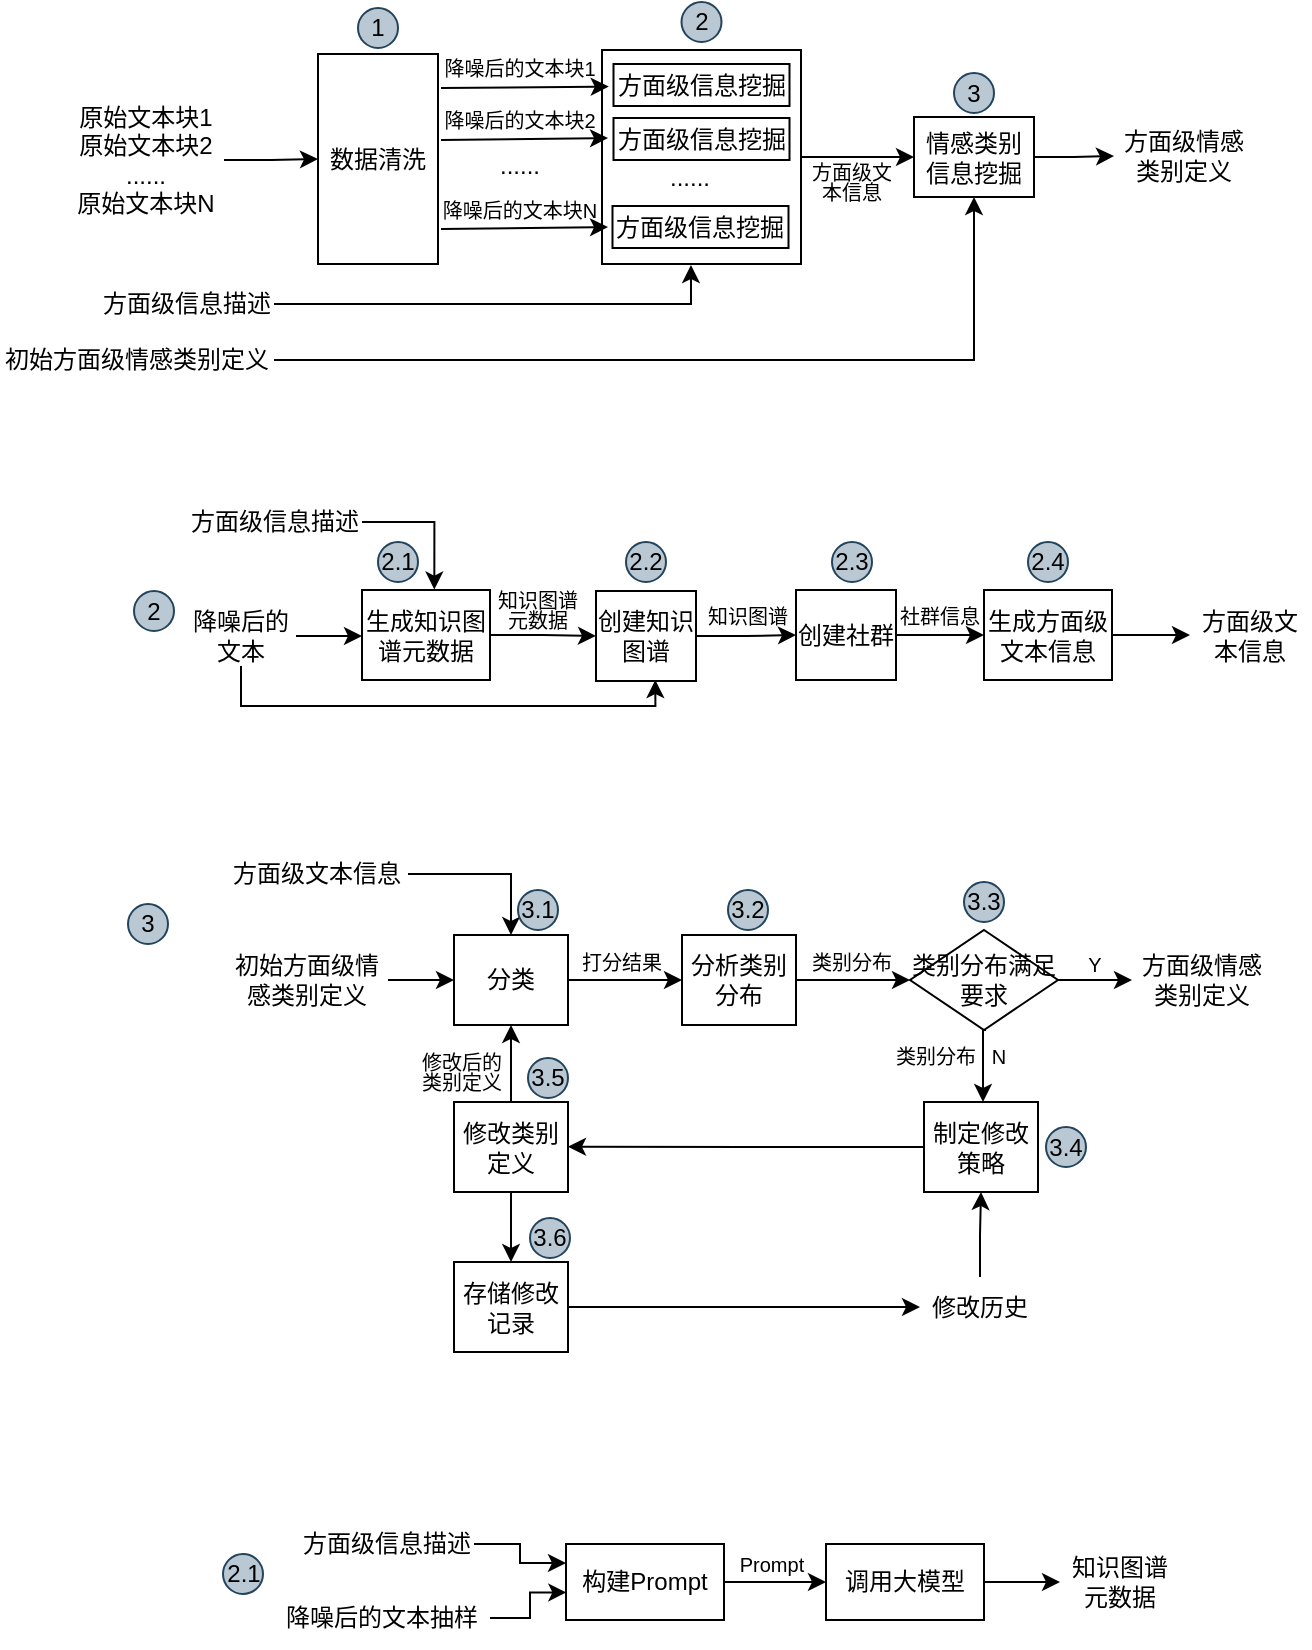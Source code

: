 <mxfile version="24.7.5">
  <diagram name="第 1 页" id="x-QEAbta-AVP9oPIon_w">
    <mxGraphModel dx="1197" dy="771" grid="0" gridSize="10" guides="1" tooltips="1" connect="1" arrows="1" fold="1" page="0" pageScale="1" pageWidth="827" pageHeight="1169" math="0" shadow="0">
      <root>
        <mxCell id="0" />
        <mxCell id="1" parent="0" />
        <mxCell id="vtAz4cOcmQASGgDo1OFz-104" style="edgeStyle=orthogonalEdgeStyle;rounded=0;orthogonalLoop=1;jettySize=auto;html=1;exitX=1;exitY=0.5;exitDx=0;exitDy=0;entryX=0;entryY=0.5;entryDx=0;entryDy=0;" edge="1" parent="1" source="vtAz4cOcmQASGgDo1OFz-1" target="vtAz4cOcmQASGgDo1OFz-2">
          <mxGeometry relative="1" as="geometry" />
        </mxCell>
        <mxCell id="vtAz4cOcmQASGgDo1OFz-1" value="原始文本块1&lt;div&gt;原始文本块2&lt;br&gt;&lt;/div&gt;&lt;div&gt;......&lt;/div&gt;&lt;div&gt;原始文本块N&lt;br&gt;&lt;/div&gt;" style="text;html=1;align=center;verticalAlign=middle;whiteSpace=wrap;rounded=0;" vertex="1" parent="1">
          <mxGeometry x="-210" y="8" width="78" height="62" as="geometry" />
        </mxCell>
        <mxCell id="vtAz4cOcmQASGgDo1OFz-2" value="数据清洗" style="rounded=0;whiteSpace=wrap;html=1;" vertex="1" parent="1">
          <mxGeometry x="-85" y="-14" width="60" height="105" as="geometry" />
        </mxCell>
        <mxCell id="vtAz4cOcmQASGgDo1OFz-14" style="edgeStyle=orthogonalEdgeStyle;rounded=0;orthogonalLoop=1;jettySize=auto;html=1;exitX=1;exitY=0.5;exitDx=0;exitDy=0;entryX=0;entryY=0.5;entryDx=0;entryDy=0;" edge="1" parent="1" source="vtAz4cOcmQASGgDo1OFz-3" target="vtAz4cOcmQASGgDo1OFz-4">
          <mxGeometry relative="1" as="geometry" />
        </mxCell>
        <mxCell id="vtAz4cOcmQASGgDo1OFz-3" value="" style="rounded=0;whiteSpace=wrap;html=1;" vertex="1" parent="1">
          <mxGeometry x="57" y="-16" width="99.5" height="107" as="geometry" />
        </mxCell>
        <mxCell id="vtAz4cOcmQASGgDo1OFz-20" style="edgeStyle=orthogonalEdgeStyle;rounded=0;orthogonalLoop=1;jettySize=auto;html=1;exitX=1;exitY=0.5;exitDx=0;exitDy=0;" edge="1" parent="1" source="vtAz4cOcmQASGgDo1OFz-4" target="vtAz4cOcmQASGgDo1OFz-5">
          <mxGeometry relative="1" as="geometry" />
        </mxCell>
        <mxCell id="vtAz4cOcmQASGgDo1OFz-4" value="情感类别信息挖掘" style="rounded=0;whiteSpace=wrap;html=1;" vertex="1" parent="1">
          <mxGeometry x="213" y="17.5" width="60" height="40" as="geometry" />
        </mxCell>
        <mxCell id="vtAz4cOcmQASGgDo1OFz-5" value="方面级情感类别定义" style="text;html=1;align=center;verticalAlign=middle;whiteSpace=wrap;rounded=0;" vertex="1" parent="1">
          <mxGeometry x="313" y="22" width="70" height="30" as="geometry" />
        </mxCell>
        <mxCell id="vtAz4cOcmQASGgDo1OFz-12" value="方面级信息描述" style="text;html=1;align=center;verticalAlign=middle;whiteSpace=wrap;rounded=0;" vertex="1" parent="1">
          <mxGeometry x="-194" y="96" width="87" height="30" as="geometry" />
        </mxCell>
        <mxCell id="vtAz4cOcmQASGgDo1OFz-15" value="&lt;p style=&quot;line-height: 100%; font-size: 10px;&quot;&gt;&lt;font style=&quot;font-size: 10px;&quot;&gt;方面级文本信息&lt;/font&gt;&lt;/p&gt;" style="text;html=1;align=center;verticalAlign=middle;whiteSpace=wrap;rounded=0;spacing=2;fontSize=10;" vertex="1" parent="1">
          <mxGeometry x="160" y="44.5" width="44" height="10" as="geometry" />
        </mxCell>
        <mxCell id="vtAz4cOcmQASGgDo1OFz-18" style="edgeStyle=orthogonalEdgeStyle;rounded=0;orthogonalLoop=1;jettySize=auto;html=1;exitX=1;exitY=0.5;exitDx=0;exitDy=0;entryX=0.5;entryY=1;entryDx=0;entryDy=0;" edge="1" parent="1" source="vtAz4cOcmQASGgDo1OFz-16" target="vtAz4cOcmQASGgDo1OFz-4">
          <mxGeometry relative="1" as="geometry" />
        </mxCell>
        <mxCell id="vtAz4cOcmQASGgDo1OFz-16" value="初始方面级情感类别定义" style="text;html=1;align=center;verticalAlign=middle;whiteSpace=wrap;rounded=0;" vertex="1" parent="1">
          <mxGeometry x="-244" y="124" width="137" height="30" as="geometry" />
        </mxCell>
        <mxCell id="vtAz4cOcmQASGgDo1OFz-19" style="edgeStyle=orthogonalEdgeStyle;rounded=0;orthogonalLoop=1;jettySize=auto;html=1;exitX=1;exitY=0.5;exitDx=0;exitDy=0;entryX=0.447;entryY=1.005;entryDx=0;entryDy=0;entryPerimeter=0;" edge="1" parent="1" source="vtAz4cOcmQASGgDo1OFz-12" target="vtAz4cOcmQASGgDo1OFz-3">
          <mxGeometry relative="1" as="geometry" />
        </mxCell>
        <mxCell id="vtAz4cOcmQASGgDo1OFz-23" value="1" style="ellipse;whiteSpace=wrap;html=1;aspect=fixed;fillColor=#bac8d3;strokeColor=#23445d;" vertex="1" parent="1">
          <mxGeometry x="-65" y="-37" width="20" height="20" as="geometry" />
        </mxCell>
        <mxCell id="vtAz4cOcmQASGgDo1OFz-24" value="2" style="ellipse;whiteSpace=wrap;html=1;aspect=fixed;fillColor=#bac8d3;strokeColor=#23445d;" vertex="1" parent="1">
          <mxGeometry x="96.75" y="-40" width="20" height="20" as="geometry" />
        </mxCell>
        <mxCell id="vtAz4cOcmQASGgDo1OFz-25" value="3" style="ellipse;whiteSpace=wrap;html=1;aspect=fixed;fillColor=#bac8d3;strokeColor=#23445d;" vertex="1" parent="1">
          <mxGeometry x="233" y="-4.5" width="20" height="20" as="geometry" />
        </mxCell>
        <mxCell id="vtAz4cOcmQASGgDo1OFz-26" value="2" style="ellipse;whiteSpace=wrap;html=1;aspect=fixed;fillColor=#bac8d3;strokeColor=#23445d;" vertex="1" parent="1">
          <mxGeometry x="-177" y="254.5" width="20" height="20" as="geometry" />
        </mxCell>
        <mxCell id="vtAz4cOcmQASGgDo1OFz-33" style="edgeStyle=orthogonalEdgeStyle;rounded=0;orthogonalLoop=1;jettySize=auto;html=1;exitX=1;exitY=0.5;exitDx=0;exitDy=0;entryX=0;entryY=0.5;entryDx=0;entryDy=0;" edge="1" parent="1" source="vtAz4cOcmQASGgDo1OFz-27" target="vtAz4cOcmQASGgDo1OFz-28">
          <mxGeometry relative="1" as="geometry" />
        </mxCell>
        <mxCell id="vtAz4cOcmQASGgDo1OFz-27" value="降噪后的文本" style="text;html=1;align=center;verticalAlign=middle;whiteSpace=wrap;rounded=0;" vertex="1" parent="1">
          <mxGeometry x="-151" y="262" width="55" height="30" as="geometry" />
        </mxCell>
        <mxCell id="vtAz4cOcmQASGgDo1OFz-34" style="edgeStyle=orthogonalEdgeStyle;rounded=0;orthogonalLoop=1;jettySize=auto;html=1;exitX=1;exitY=0.5;exitDx=0;exitDy=0;entryX=0;entryY=0.5;entryDx=0;entryDy=0;" edge="1" parent="1" source="vtAz4cOcmQASGgDo1OFz-28" target="vtAz4cOcmQASGgDo1OFz-29">
          <mxGeometry relative="1" as="geometry" />
        </mxCell>
        <mxCell id="vtAz4cOcmQASGgDo1OFz-28" value="生成知识图谱元数据" style="rounded=0;whiteSpace=wrap;html=1;" vertex="1" parent="1">
          <mxGeometry x="-63" y="254" width="64" height="45" as="geometry" />
        </mxCell>
        <mxCell id="vtAz4cOcmQASGgDo1OFz-37" style="edgeStyle=orthogonalEdgeStyle;rounded=0;orthogonalLoop=1;jettySize=auto;html=1;exitX=1;exitY=0.5;exitDx=0;exitDy=0;entryX=0;entryY=0.5;entryDx=0;entryDy=0;" edge="1" parent="1" source="vtAz4cOcmQASGgDo1OFz-29" target="vtAz4cOcmQASGgDo1OFz-30">
          <mxGeometry relative="1" as="geometry" />
        </mxCell>
        <mxCell id="vtAz4cOcmQASGgDo1OFz-29" value="创建知识图谱" style="rounded=0;whiteSpace=wrap;html=1;" vertex="1" parent="1">
          <mxGeometry x="54" y="254.5" width="50" height="45" as="geometry" />
        </mxCell>
        <mxCell id="vtAz4cOcmQASGgDo1OFz-39" style="edgeStyle=orthogonalEdgeStyle;rounded=0;orthogonalLoop=1;jettySize=auto;html=1;exitX=1;exitY=0.5;exitDx=0;exitDy=0;entryX=0;entryY=0.5;entryDx=0;entryDy=0;" edge="1" parent="1" source="vtAz4cOcmQASGgDo1OFz-30" target="vtAz4cOcmQASGgDo1OFz-31">
          <mxGeometry relative="1" as="geometry" />
        </mxCell>
        <mxCell id="vtAz4cOcmQASGgDo1OFz-30" value="创建社群" style="rounded=0;whiteSpace=wrap;html=1;" vertex="1" parent="1">
          <mxGeometry x="154" y="254" width="50" height="45" as="geometry" />
        </mxCell>
        <mxCell id="vtAz4cOcmQASGgDo1OFz-41" style="edgeStyle=orthogonalEdgeStyle;rounded=0;orthogonalLoop=1;jettySize=auto;html=1;exitX=1;exitY=0.5;exitDx=0;exitDy=0;" edge="1" parent="1" source="vtAz4cOcmQASGgDo1OFz-31" target="vtAz4cOcmQASGgDo1OFz-32">
          <mxGeometry relative="1" as="geometry" />
        </mxCell>
        <mxCell id="vtAz4cOcmQASGgDo1OFz-31" value="生成方面级文本信息" style="rounded=0;whiteSpace=wrap;html=1;" vertex="1" parent="1">
          <mxGeometry x="248" y="254" width="64" height="45" as="geometry" />
        </mxCell>
        <mxCell id="vtAz4cOcmQASGgDo1OFz-32" value="方面级文本信息" style="text;html=1;align=center;verticalAlign=middle;whiteSpace=wrap;rounded=0;" vertex="1" parent="1">
          <mxGeometry x="351" y="261.5" width="60" height="30" as="geometry" />
        </mxCell>
        <mxCell id="vtAz4cOcmQASGgDo1OFz-35" value="&lt;p style=&quot;line-height: 100%; font-size: 10px;&quot;&gt;&lt;font style=&quot;font-size: 10px;&quot;&gt;知识图谱元数据&lt;/font&gt;&lt;/p&gt;" style="text;html=1;align=center;verticalAlign=middle;whiteSpace=wrap;rounded=0;spacing=2;fontSize=10;" vertex="1" parent="1">
          <mxGeometry x="3" y="258.5" width="44" height="10" as="geometry" />
        </mxCell>
        <mxCell id="vtAz4cOcmQASGgDo1OFz-36" style="edgeStyle=orthogonalEdgeStyle;rounded=0;orthogonalLoop=1;jettySize=auto;html=1;exitX=0.5;exitY=1;exitDx=0;exitDy=0;entryX=0.593;entryY=0.989;entryDx=0;entryDy=0;entryPerimeter=0;" edge="1" parent="1" source="vtAz4cOcmQASGgDo1OFz-27" target="vtAz4cOcmQASGgDo1OFz-29">
          <mxGeometry relative="1" as="geometry" />
        </mxCell>
        <mxCell id="vtAz4cOcmQASGgDo1OFz-38" value="&lt;p style=&quot;line-height: 100%; font-size: 10px;&quot;&gt;&lt;font style=&quot;font-size: 10px;&quot;&gt;知识图谱&lt;/font&gt;&lt;/p&gt;" style="text;html=1;align=center;verticalAlign=middle;whiteSpace=wrap;rounded=0;spacing=2;fontSize=10;" vertex="1" parent="1">
          <mxGeometry x="108" y="261.5" width="44" height="10" as="geometry" />
        </mxCell>
        <mxCell id="vtAz4cOcmQASGgDo1OFz-40" value="&lt;p style=&quot;line-height: 100%; font-size: 10px;&quot;&gt;&lt;font style=&quot;font-size: 10px;&quot;&gt;社群信息&lt;/font&gt;&lt;/p&gt;" style="text;html=1;align=center;verticalAlign=middle;whiteSpace=wrap;rounded=0;spacing=2;fontSize=10;" vertex="1" parent="1">
          <mxGeometry x="204" y="262" width="44" height="10" as="geometry" />
        </mxCell>
        <mxCell id="vtAz4cOcmQASGgDo1OFz-42" value="3" style="ellipse;whiteSpace=wrap;html=1;aspect=fixed;fillColor=#bac8d3;strokeColor=#23445d;" vertex="1" parent="1">
          <mxGeometry x="-180" y="411" width="20" height="20" as="geometry" />
        </mxCell>
        <mxCell id="vtAz4cOcmQASGgDo1OFz-55" style="edgeStyle=orthogonalEdgeStyle;rounded=0;orthogonalLoop=1;jettySize=auto;html=1;exitX=1;exitY=0.5;exitDx=0;exitDy=0;entryX=0.5;entryY=0;entryDx=0;entryDy=0;" edge="1" parent="1" source="vtAz4cOcmQASGgDo1OFz-43" target="vtAz4cOcmQASGgDo1OFz-46">
          <mxGeometry relative="1" as="geometry" />
        </mxCell>
        <mxCell id="vtAz4cOcmQASGgDo1OFz-43" value="方面级文本信息" style="text;html=1;align=center;verticalAlign=middle;whiteSpace=wrap;rounded=0;" vertex="1" parent="1">
          <mxGeometry x="-132.5" y="381" width="92.5" height="30" as="geometry" />
        </mxCell>
        <mxCell id="vtAz4cOcmQASGgDo1OFz-53" style="edgeStyle=orthogonalEdgeStyle;rounded=0;orthogonalLoop=1;jettySize=auto;html=1;exitX=1;exitY=0.5;exitDx=0;exitDy=0;entryX=0;entryY=0.5;entryDx=0;entryDy=0;" edge="1" parent="1" source="vtAz4cOcmQASGgDo1OFz-44" target="vtAz4cOcmQASGgDo1OFz-46">
          <mxGeometry relative="1" as="geometry" />
        </mxCell>
        <mxCell id="vtAz4cOcmQASGgDo1OFz-44" value="初始方面级情感类别定义" style="text;html=1;align=center;verticalAlign=middle;whiteSpace=wrap;rounded=0;" vertex="1" parent="1">
          <mxGeometry x="-132.5" y="434" width="82.5" height="30" as="geometry" />
        </mxCell>
        <mxCell id="vtAz4cOcmQASGgDo1OFz-56" style="edgeStyle=orthogonalEdgeStyle;rounded=0;orthogonalLoop=1;jettySize=auto;html=1;exitX=1;exitY=0.5;exitDx=0;exitDy=0;entryX=0;entryY=0.5;entryDx=0;entryDy=0;" edge="1" parent="1" source="vtAz4cOcmQASGgDo1OFz-46" target="vtAz4cOcmQASGgDo1OFz-47">
          <mxGeometry relative="1" as="geometry" />
        </mxCell>
        <mxCell id="vtAz4cOcmQASGgDo1OFz-46" value="分类" style="rounded=0;whiteSpace=wrap;html=1;" vertex="1" parent="1">
          <mxGeometry x="-17" y="426.5" width="57" height="45" as="geometry" />
        </mxCell>
        <mxCell id="vtAz4cOcmQASGgDo1OFz-58" style="edgeStyle=orthogonalEdgeStyle;rounded=0;orthogonalLoop=1;jettySize=auto;html=1;exitX=1;exitY=0.5;exitDx=0;exitDy=0;entryX=0;entryY=0.5;entryDx=0;entryDy=0;" edge="1" parent="1" source="vtAz4cOcmQASGgDo1OFz-47" target="vtAz4cOcmQASGgDo1OFz-48">
          <mxGeometry relative="1" as="geometry" />
        </mxCell>
        <mxCell id="vtAz4cOcmQASGgDo1OFz-47" value="分析类别分布" style="rounded=0;whiteSpace=wrap;html=1;" vertex="1" parent="1">
          <mxGeometry x="97" y="426.5" width="57" height="45" as="geometry" />
        </mxCell>
        <mxCell id="vtAz4cOcmQASGgDo1OFz-60" style="edgeStyle=orthogonalEdgeStyle;rounded=0;orthogonalLoop=1;jettySize=auto;html=1;exitX=1;exitY=0.5;exitDx=0;exitDy=0;" edge="1" parent="1" source="vtAz4cOcmQASGgDo1OFz-48" target="vtAz4cOcmQASGgDo1OFz-49">
          <mxGeometry relative="1" as="geometry" />
        </mxCell>
        <mxCell id="vtAz4cOcmQASGgDo1OFz-62" style="edgeStyle=orthogonalEdgeStyle;rounded=0;orthogonalLoop=1;jettySize=auto;html=1;exitX=0.5;exitY=1;exitDx=0;exitDy=0;entryX=0.5;entryY=0;entryDx=0;entryDy=0;" edge="1" parent="1">
          <mxGeometry relative="1" as="geometry">
            <mxPoint x="249" y="474" as="sourcePoint" />
            <mxPoint x="247.5" y="510" as="targetPoint" />
          </mxGeometry>
        </mxCell>
        <mxCell id="vtAz4cOcmQASGgDo1OFz-48" value="类别分布满足要求" style="rhombus;whiteSpace=wrap;html=1;" vertex="1" parent="1">
          <mxGeometry x="211" y="424" width="74" height="50" as="geometry" />
        </mxCell>
        <mxCell id="vtAz4cOcmQASGgDo1OFz-49" value="方面级情感类别定义" style="text;html=1;align=center;verticalAlign=middle;whiteSpace=wrap;rounded=0;" vertex="1" parent="1">
          <mxGeometry x="322" y="434" width="70" height="30" as="geometry" />
        </mxCell>
        <mxCell id="vtAz4cOcmQASGgDo1OFz-66" style="edgeStyle=orthogonalEdgeStyle;rounded=0;orthogonalLoop=1;jettySize=auto;html=1;exitX=0;exitY=0.5;exitDx=0;exitDy=0;" edge="1" parent="1" source="vtAz4cOcmQASGgDo1OFz-51">
          <mxGeometry relative="1" as="geometry">
            <mxPoint x="40" y="532.333" as="targetPoint" />
          </mxGeometry>
        </mxCell>
        <mxCell id="vtAz4cOcmQASGgDo1OFz-51" value="制定修改策略" style="rounded=0;whiteSpace=wrap;html=1;" vertex="1" parent="1">
          <mxGeometry x="218" y="510" width="57" height="45" as="geometry" />
        </mxCell>
        <mxCell id="vtAz4cOcmQASGgDo1OFz-64" style="edgeStyle=orthogonalEdgeStyle;rounded=0;orthogonalLoop=1;jettySize=auto;html=1;exitX=0.5;exitY=0;exitDx=0;exitDy=0;entryX=0.5;entryY=1;entryDx=0;entryDy=0;" edge="1" parent="1" source="vtAz4cOcmQASGgDo1OFz-52" target="vtAz4cOcmQASGgDo1OFz-46">
          <mxGeometry relative="1" as="geometry" />
        </mxCell>
        <mxCell id="vtAz4cOcmQASGgDo1OFz-69" style="edgeStyle=orthogonalEdgeStyle;rounded=0;orthogonalLoop=1;jettySize=auto;html=1;exitX=0.5;exitY=1;exitDx=0;exitDy=0;entryX=0.5;entryY=0;entryDx=0;entryDy=0;" edge="1" parent="1" source="vtAz4cOcmQASGgDo1OFz-52" target="vtAz4cOcmQASGgDo1OFz-68">
          <mxGeometry relative="1" as="geometry" />
        </mxCell>
        <mxCell id="vtAz4cOcmQASGgDo1OFz-52" value="修改类别定义" style="rounded=0;whiteSpace=wrap;html=1;" vertex="1" parent="1">
          <mxGeometry x="-17" y="510" width="57" height="45" as="geometry" />
        </mxCell>
        <mxCell id="vtAz4cOcmQASGgDo1OFz-57" value="&lt;p style=&quot;line-height: 100%; font-size: 10px;&quot;&gt;打分结果&lt;/p&gt;" style="text;html=1;align=center;verticalAlign=middle;whiteSpace=wrap;rounded=0;spacing=2;fontSize=10;" vertex="1" parent="1">
          <mxGeometry x="45" y="435" width="44" height="10" as="geometry" />
        </mxCell>
        <mxCell id="vtAz4cOcmQASGgDo1OFz-59" value="&lt;p style=&quot;line-height: 100%; font-size: 10px;&quot;&gt;类别分布&lt;/p&gt;" style="text;html=1;align=center;verticalAlign=middle;whiteSpace=wrap;rounded=0;spacing=2;fontSize=10;" vertex="1" parent="1">
          <mxGeometry x="160" y="435" width="44" height="10" as="geometry" />
        </mxCell>
        <mxCell id="vtAz4cOcmQASGgDo1OFz-61" value="&lt;p style=&quot;line-height: 100%; font-size: 10px;&quot;&gt;Y&lt;/p&gt;" style="text;html=1;align=center;verticalAlign=middle;whiteSpace=wrap;rounded=0;spacing=2;fontSize=10;" vertex="1" parent="1">
          <mxGeometry x="296" y="435.5" width="15" height="10" as="geometry" />
        </mxCell>
        <mxCell id="vtAz4cOcmQASGgDo1OFz-63" value="&lt;p style=&quot;line-height: 100%; font-size: 10px;&quot;&gt;N&lt;/p&gt;" style="text;html=1;align=center;verticalAlign=middle;whiteSpace=wrap;rounded=0;spacing=2;fontSize=10;" vertex="1" parent="1">
          <mxGeometry x="248" y="482" width="15" height="10" as="geometry" />
        </mxCell>
        <mxCell id="vtAz4cOcmQASGgDo1OFz-65" value="&lt;p style=&quot;line-height: 100%; font-size: 10px;&quot;&gt;修改后的类别定义&lt;/p&gt;" style="text;html=1;align=center;verticalAlign=middle;whiteSpace=wrap;rounded=0;spacing=2;fontSize=10;" vertex="1" parent="1">
          <mxGeometry x="-35" y="490" width="44" height="10" as="geometry" />
        </mxCell>
        <mxCell id="vtAz4cOcmQASGgDo1OFz-67" value="&lt;p style=&quot;line-height: 100%; font-size: 10px;&quot;&gt;类别分布&lt;/p&gt;" style="text;html=1;align=center;verticalAlign=middle;whiteSpace=wrap;rounded=0;spacing=2;fontSize=10;" vertex="1" parent="1">
          <mxGeometry x="202" y="482" width="44" height="10" as="geometry" />
        </mxCell>
        <mxCell id="vtAz4cOcmQASGgDo1OFz-72" style="edgeStyle=orthogonalEdgeStyle;rounded=0;orthogonalLoop=1;jettySize=auto;html=1;exitX=1;exitY=0.5;exitDx=0;exitDy=0;entryX=0;entryY=0.5;entryDx=0;entryDy=0;" edge="1" parent="1" source="vtAz4cOcmQASGgDo1OFz-68" target="vtAz4cOcmQASGgDo1OFz-71">
          <mxGeometry relative="1" as="geometry" />
        </mxCell>
        <mxCell id="vtAz4cOcmQASGgDo1OFz-68" value="存储修改记录" style="rounded=0;whiteSpace=wrap;html=1;" vertex="1" parent="1">
          <mxGeometry x="-17" y="590" width="57" height="45" as="geometry" />
        </mxCell>
        <mxCell id="vtAz4cOcmQASGgDo1OFz-73" style="edgeStyle=orthogonalEdgeStyle;rounded=0;orthogonalLoop=1;jettySize=auto;html=1;exitX=0.5;exitY=0;exitDx=0;exitDy=0;entryX=0.5;entryY=1;entryDx=0;entryDy=0;" edge="1" parent="1" source="vtAz4cOcmQASGgDo1OFz-71" target="vtAz4cOcmQASGgDo1OFz-51">
          <mxGeometry relative="1" as="geometry" />
        </mxCell>
        <mxCell id="vtAz4cOcmQASGgDo1OFz-71" value="修改历史" style="text;html=1;align=center;verticalAlign=middle;whiteSpace=wrap;rounded=0;" vertex="1" parent="1">
          <mxGeometry x="216" y="597.5" width="60" height="30" as="geometry" />
        </mxCell>
        <mxCell id="vtAz4cOcmQASGgDo1OFz-75" value="方面级信息描述" style="text;html=1;align=center;verticalAlign=middle;whiteSpace=wrap;rounded=0;" vertex="1" parent="1">
          <mxGeometry x="-150" y="205" width="87" height="30" as="geometry" />
        </mxCell>
        <mxCell id="vtAz4cOcmQASGgDo1OFz-76" style="edgeStyle=orthogonalEdgeStyle;rounded=0;orthogonalLoop=1;jettySize=auto;html=1;exitX=1;exitY=0.5;exitDx=0;exitDy=0;entryX=0.565;entryY=-0.005;entryDx=0;entryDy=0;entryPerimeter=0;" edge="1" parent="1" source="vtAz4cOcmQASGgDo1OFz-75" target="vtAz4cOcmQASGgDo1OFz-28">
          <mxGeometry relative="1" as="geometry" />
        </mxCell>
        <mxCell id="vtAz4cOcmQASGgDo1OFz-78" value="2.1" style="ellipse;whiteSpace=wrap;html=1;aspect=fixed;fillColor=#bac8d3;strokeColor=#23445d;" vertex="1" parent="1">
          <mxGeometry x="-55" y="230" width="20" height="20" as="geometry" />
        </mxCell>
        <mxCell id="vtAz4cOcmQASGgDo1OFz-79" value="2.2" style="ellipse;whiteSpace=wrap;html=1;aspect=fixed;fillColor=#bac8d3;strokeColor=#23445d;" vertex="1" parent="1">
          <mxGeometry x="69" y="230" width="20" height="20" as="geometry" />
        </mxCell>
        <mxCell id="vtAz4cOcmQASGgDo1OFz-80" value="2.3" style="ellipse;whiteSpace=wrap;html=1;aspect=fixed;fillColor=#bac8d3;strokeColor=#23445d;" vertex="1" parent="1">
          <mxGeometry x="172" y="230" width="20" height="20" as="geometry" />
        </mxCell>
        <mxCell id="vtAz4cOcmQASGgDo1OFz-81" value="2.4" style="ellipse;whiteSpace=wrap;html=1;aspect=fixed;fillColor=#bac8d3;strokeColor=#23445d;" vertex="1" parent="1">
          <mxGeometry x="270" y="230" width="20" height="20" as="geometry" />
        </mxCell>
        <mxCell id="vtAz4cOcmQASGgDo1OFz-82" value="3.1" style="ellipse;whiteSpace=wrap;html=1;aspect=fixed;fillColor=#bac8d3;strokeColor=#23445d;" vertex="1" parent="1">
          <mxGeometry x="15" y="404" width="20" height="20" as="geometry" />
        </mxCell>
        <mxCell id="vtAz4cOcmQASGgDo1OFz-83" value="3.2" style="ellipse;whiteSpace=wrap;html=1;aspect=fixed;fillColor=#bac8d3;strokeColor=#23445d;" vertex="1" parent="1">
          <mxGeometry x="120" y="404" width="20" height="20" as="geometry" />
        </mxCell>
        <mxCell id="vtAz4cOcmQASGgDo1OFz-84" value="3.3" style="ellipse;whiteSpace=wrap;html=1;aspect=fixed;fillColor=#bac8d3;strokeColor=#23445d;" vertex="1" parent="1">
          <mxGeometry x="238" y="400" width="20" height="20" as="geometry" />
        </mxCell>
        <mxCell id="vtAz4cOcmQASGgDo1OFz-85" value="3.4" style="ellipse;whiteSpace=wrap;html=1;aspect=fixed;fillColor=#bac8d3;strokeColor=#23445d;" vertex="1" parent="1">
          <mxGeometry x="279" y="522.5" width="20" height="20" as="geometry" />
        </mxCell>
        <mxCell id="vtAz4cOcmQASGgDo1OFz-86" value="3.5" style="ellipse;whiteSpace=wrap;html=1;aspect=fixed;fillColor=#bac8d3;strokeColor=#23445d;" vertex="1" parent="1">
          <mxGeometry x="20" y="488" width="20" height="20" as="geometry" />
        </mxCell>
        <mxCell id="vtAz4cOcmQASGgDo1OFz-87" value="3.6" style="ellipse;whiteSpace=wrap;html=1;aspect=fixed;fillColor=#bac8d3;strokeColor=#23445d;" vertex="1" parent="1">
          <mxGeometry x="21" y="568" width="20" height="20" as="geometry" />
        </mxCell>
        <mxCell id="vtAz4cOcmQASGgDo1OFz-88" value="2.1" style="ellipse;whiteSpace=wrap;html=1;aspect=fixed;fillColor=#bac8d3;strokeColor=#23445d;" vertex="1" parent="1">
          <mxGeometry x="-132.5" y="736" width="20" height="20" as="geometry" />
        </mxCell>
        <mxCell id="vtAz4cOcmQASGgDo1OFz-95" style="edgeStyle=orthogonalEdgeStyle;rounded=0;orthogonalLoop=1;jettySize=auto;html=1;exitX=1;exitY=0.5;exitDx=0;exitDy=0;entryX=0;entryY=0.25;entryDx=0;entryDy=0;" edge="1" parent="1" source="vtAz4cOcmQASGgDo1OFz-89" target="vtAz4cOcmQASGgDo1OFz-93">
          <mxGeometry relative="1" as="geometry" />
        </mxCell>
        <mxCell id="vtAz4cOcmQASGgDo1OFz-89" value="方面级信息描述" style="text;html=1;align=center;verticalAlign=middle;whiteSpace=wrap;rounded=0;" vertex="1" parent="1">
          <mxGeometry x="-94" y="716" width="87" height="30" as="geometry" />
        </mxCell>
        <mxCell id="vtAz4cOcmQASGgDo1OFz-90" value="降噪后的文本抽样" style="text;html=1;align=center;verticalAlign=middle;whiteSpace=wrap;rounded=0;" vertex="1" parent="1">
          <mxGeometry x="-107" y="753" width="108" height="30" as="geometry" />
        </mxCell>
        <mxCell id="vtAz4cOcmQASGgDo1OFz-99" style="edgeStyle=orthogonalEdgeStyle;rounded=0;orthogonalLoop=1;jettySize=auto;html=1;exitX=1;exitY=0.5;exitDx=0;exitDy=0;entryX=0;entryY=0.5;entryDx=0;entryDy=0;" edge="1" parent="1" source="vtAz4cOcmQASGgDo1OFz-93" target="vtAz4cOcmQASGgDo1OFz-98">
          <mxGeometry relative="1" as="geometry" />
        </mxCell>
        <mxCell id="vtAz4cOcmQASGgDo1OFz-93" value="构建Prompt" style="rounded=0;whiteSpace=wrap;html=1;" vertex="1" parent="1">
          <mxGeometry x="39" y="731" width="79" height="38" as="geometry" />
        </mxCell>
        <mxCell id="vtAz4cOcmQASGgDo1OFz-94" value="知识图谱元数据" style="text;html=1;align=center;verticalAlign=middle;whiteSpace=wrap;rounded=0;" vertex="1" parent="1">
          <mxGeometry x="286" y="735" width="60" height="30" as="geometry" />
        </mxCell>
        <mxCell id="vtAz4cOcmQASGgDo1OFz-96" style="edgeStyle=orthogonalEdgeStyle;rounded=0;orthogonalLoop=1;jettySize=auto;html=1;exitX=1;exitY=0.5;exitDx=0;exitDy=0;entryX=0.002;entryY=0.637;entryDx=0;entryDy=0;entryPerimeter=0;" edge="1" parent="1" source="vtAz4cOcmQASGgDo1OFz-90" target="vtAz4cOcmQASGgDo1OFz-93">
          <mxGeometry relative="1" as="geometry" />
        </mxCell>
        <mxCell id="vtAz4cOcmQASGgDo1OFz-102" style="edgeStyle=orthogonalEdgeStyle;rounded=0;orthogonalLoop=1;jettySize=auto;html=1;exitX=1;exitY=0.5;exitDx=0;exitDy=0;" edge="1" parent="1" source="vtAz4cOcmQASGgDo1OFz-98" target="vtAz4cOcmQASGgDo1OFz-94">
          <mxGeometry relative="1" as="geometry" />
        </mxCell>
        <mxCell id="vtAz4cOcmQASGgDo1OFz-98" value="调用大模型" style="rounded=0;whiteSpace=wrap;html=1;" vertex="1" parent="1">
          <mxGeometry x="169" y="731" width="79" height="38" as="geometry" />
        </mxCell>
        <mxCell id="vtAz4cOcmQASGgDo1OFz-100" value="&lt;p style=&quot;line-height: 100%; font-size: 10px;&quot;&gt;Prompt&lt;/p&gt;" style="text;html=1;align=center;verticalAlign=middle;whiteSpace=wrap;rounded=0;spacing=2;fontSize=10;" vertex="1" parent="1">
          <mxGeometry x="120" y="736" width="44" height="10" as="geometry" />
        </mxCell>
        <mxCell id="vtAz4cOcmQASGgDo1OFz-105" value="方面级信息挖掘" style="rounded=0;whiteSpace=wrap;html=1;" vertex="1" parent="1">
          <mxGeometry x="62.75" y="-9" width="88" height="21" as="geometry" />
        </mxCell>
        <mxCell id="vtAz4cOcmQASGgDo1OFz-106" value="方面级信息挖掘" style="rounded=0;whiteSpace=wrap;html=1;" vertex="1" parent="1">
          <mxGeometry x="62.75" y="18" width="88" height="21" as="geometry" />
        </mxCell>
        <mxCell id="vtAz4cOcmQASGgDo1OFz-107" value="......" style="text;html=1;align=center;verticalAlign=middle;whiteSpace=wrap;rounded=0;" vertex="1" parent="1">
          <mxGeometry x="85.25" y="37" width="32" height="21" as="geometry" />
        </mxCell>
        <mxCell id="vtAz4cOcmQASGgDo1OFz-108" value="方面级信息挖掘" style="rounded=0;whiteSpace=wrap;html=1;" vertex="1" parent="1">
          <mxGeometry x="62.25" y="62" width="88" height="21" as="geometry" />
        </mxCell>
        <mxCell id="vtAz4cOcmQASGgDo1OFz-109" value="" style="endArrow=classic;html=1;rounded=0;entryX=0.034;entryY=0.171;entryDx=0;entryDy=0;entryPerimeter=0;" edge="1" parent="1" target="vtAz4cOcmQASGgDo1OFz-3">
          <mxGeometry width="50" height="50" relative="1" as="geometry">
            <mxPoint x="-23.5" y="3" as="sourcePoint" />
            <mxPoint x="42.5" y="2" as="targetPoint" />
          </mxGeometry>
        </mxCell>
        <mxCell id="vtAz4cOcmQASGgDo1OFz-110" value="&lt;p style=&quot;line-height: 100%; font-size: 10px;&quot;&gt;降噪后的文本块1&lt;/p&gt;" style="text;html=1;align=center;verticalAlign=middle;whiteSpace=wrap;rounded=0;spacing=2;fontSize=10;" vertex="1" parent="1">
          <mxGeometry x="-25" y="-12" width="82" height="10" as="geometry" />
        </mxCell>
        <mxCell id="vtAz4cOcmQASGgDo1OFz-111" value="" style="endArrow=classic;html=1;rounded=0;entryX=0.034;entryY=0.171;entryDx=0;entryDy=0;entryPerimeter=0;" edge="1" parent="1">
          <mxGeometry width="50" height="50" relative="1" as="geometry">
            <mxPoint x="-23.5" y="29" as="sourcePoint" />
            <mxPoint x="60" y="28" as="targetPoint" />
          </mxGeometry>
        </mxCell>
        <mxCell id="vtAz4cOcmQASGgDo1OFz-112" value="&lt;p style=&quot;line-height: 100%; font-size: 10px;&quot;&gt;降噪后的文本块2&lt;/p&gt;" style="text;html=1;align=center;verticalAlign=middle;whiteSpace=wrap;rounded=0;spacing=2;fontSize=10;" vertex="1" parent="1">
          <mxGeometry x="-25" y="14" width="82" height="10" as="geometry" />
        </mxCell>
        <mxCell id="vtAz4cOcmQASGgDo1OFz-113" value="" style="endArrow=classic;html=1;rounded=0;entryX=0.034;entryY=0.171;entryDx=0;entryDy=0;entryPerimeter=0;" edge="1" parent="1">
          <mxGeometry width="50" height="50" relative="1" as="geometry">
            <mxPoint x="-23.5" y="73.5" as="sourcePoint" />
            <mxPoint x="60" y="72.5" as="targetPoint" />
          </mxGeometry>
        </mxCell>
        <mxCell id="vtAz4cOcmQASGgDo1OFz-114" value="&lt;p style=&quot;line-height: 100%; font-size: 10px;&quot;&gt;降噪后的文本块N&lt;/p&gt;" style="text;html=1;align=center;verticalAlign=middle;whiteSpace=wrap;rounded=0;spacing=2;fontSize=10;" vertex="1" parent="1">
          <mxGeometry x="-25" y="58.5" width="82" height="10" as="geometry" />
        </mxCell>
        <mxCell id="vtAz4cOcmQASGgDo1OFz-115" value="......" style="text;html=1;align=center;verticalAlign=middle;whiteSpace=wrap;rounded=0;" vertex="1" parent="1">
          <mxGeometry y="31" width="32" height="21" as="geometry" />
        </mxCell>
      </root>
    </mxGraphModel>
  </diagram>
</mxfile>

